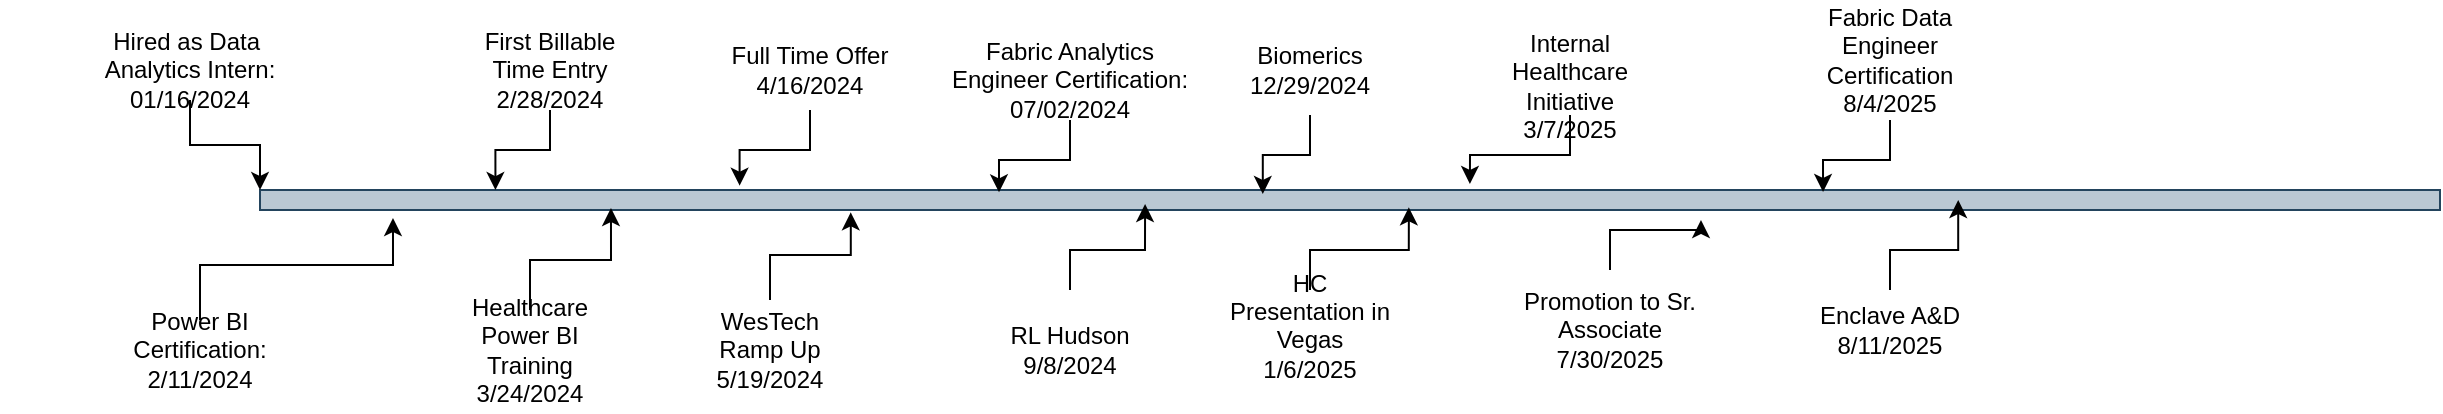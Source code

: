 <mxfile version="28.2.3">
  <diagram name="Page-1" id="3reUuzehzdAXoM1RU8qo">
    <mxGraphModel dx="1188" dy="648" grid="1" gridSize="10" guides="1" tooltips="1" connect="1" arrows="1" fold="1" page="1" pageScale="1" pageWidth="850" pageHeight="1100" math="0" shadow="0">
      <root>
        <mxCell id="0" />
        <mxCell id="1" parent="0" />
        <mxCell id="FTFzx5VWR32bMLp9Wfhk-1" value="" style="rounded=0;whiteSpace=wrap;html=1;fillColor=#bac8d3;strokeColor=#23445d;" vertex="1" parent="1">
          <mxGeometry x="170" y="155" width="1090" height="10" as="geometry" />
        </mxCell>
        <mxCell id="FTFzx5VWR32bMLp9Wfhk-19" style="edgeStyle=orthogonalEdgeStyle;rounded=0;orthogonalLoop=1;jettySize=auto;html=1;entryX=0;entryY=0;entryDx=0;entryDy=0;" edge="1" parent="1" source="FTFzx5VWR32bMLp9Wfhk-2" target="FTFzx5VWR32bMLp9Wfhk-1">
          <mxGeometry relative="1" as="geometry" />
        </mxCell>
        <mxCell id="FTFzx5VWR32bMLp9Wfhk-2" value="Hired as Data&amp;nbsp;&lt;div&gt;Analytics Intern:&lt;div&gt;01/16/2024&lt;/div&gt;&lt;/div&gt;" style="text;html=1;align=center;verticalAlign=middle;whiteSpace=wrap;rounded=0;" vertex="1" parent="1">
          <mxGeometry x="40" y="80" width="190" height="30" as="geometry" />
        </mxCell>
        <mxCell id="FTFzx5VWR32bMLp9Wfhk-4" value="First Billable Time Entry&lt;div&gt;2/28/2024&lt;/div&gt;" style="text;html=1;align=center;verticalAlign=middle;whiteSpace=wrap;rounded=0;" vertex="1" parent="1">
          <mxGeometry x="270" y="75" width="90" height="40" as="geometry" />
        </mxCell>
        <mxCell id="FTFzx5VWR32bMLp9Wfhk-6" value="Power BI Certification:&lt;div&gt;2/11/2024&lt;/div&gt;" style="text;html=1;align=center;verticalAlign=middle;whiteSpace=wrap;rounded=0;" vertex="1" parent="1">
          <mxGeometry x="110" y="220" width="60" height="30" as="geometry" />
        </mxCell>
        <mxCell id="FTFzx5VWR32bMLp9Wfhk-7" value="Healthcare Power BI Training&lt;div&gt;3/24/2024&lt;/div&gt;" style="text;html=1;align=center;verticalAlign=middle;whiteSpace=wrap;rounded=0;" vertex="1" parent="1">
          <mxGeometry x="260" y="215" width="90" height="40" as="geometry" />
        </mxCell>
        <mxCell id="FTFzx5VWR32bMLp9Wfhk-8" value="WesTech Ramp Up&lt;div&gt;5/19/2024&lt;/div&gt;" style="text;html=1;align=center;verticalAlign=middle;whiteSpace=wrap;rounded=0;" vertex="1" parent="1">
          <mxGeometry x="390" y="210" width="70" height="50" as="geometry" />
        </mxCell>
        <mxCell id="FTFzx5VWR32bMLp9Wfhk-9" value="Fabric Analytics Engineer Certification:&lt;div&gt;07/02/2024&lt;/div&gt;" style="text;html=1;align=center;verticalAlign=middle;whiteSpace=wrap;rounded=0;" vertex="1" parent="1">
          <mxGeometry x="510" y="80" width="130" height="40" as="geometry" />
        </mxCell>
        <mxCell id="FTFzx5VWR32bMLp9Wfhk-10" value="RL Hudson&lt;div&gt;9/8/2024&lt;/div&gt;" style="text;html=1;align=center;verticalAlign=middle;whiteSpace=wrap;rounded=0;" vertex="1" parent="1">
          <mxGeometry x="530" y="205" width="90" height="60" as="geometry" />
        </mxCell>
        <mxCell id="FTFzx5VWR32bMLp9Wfhk-11" value="Biomerics&lt;div&gt;12/29/2024&lt;/div&gt;" style="text;html=1;align=center;verticalAlign=middle;whiteSpace=wrap;rounded=0;" vertex="1" parent="1">
          <mxGeometry x="650" y="72.5" width="90" height="45" as="geometry" />
        </mxCell>
        <mxCell id="FTFzx5VWR32bMLp9Wfhk-12" value="HC Presentation in Vegas&lt;div&gt;1/6/2025&lt;br&gt;&lt;div&gt;&lt;br&gt;&lt;/div&gt;&lt;/div&gt;" style="text;html=1;align=center;verticalAlign=middle;whiteSpace=wrap;rounded=0;" vertex="1" parent="1">
          <mxGeometry x="650" y="205" width="90" height="50" as="geometry" />
        </mxCell>
        <mxCell id="FTFzx5VWR32bMLp9Wfhk-13" value="&lt;div&gt;&lt;div&gt;Internal Healthcare Initiative&lt;/div&gt;&lt;/div&gt;&lt;div&gt;3/7/2025&lt;/div&gt;" style="text;html=1;align=center;verticalAlign=middle;whiteSpace=wrap;rounded=0;" vertex="1" parent="1">
          <mxGeometry x="780" y="87.5" width="90" height="30" as="geometry" />
        </mxCell>
        <mxCell id="FTFzx5VWR32bMLp9Wfhk-15" value="Full Time Offer&lt;div&gt;4/16/2024&lt;/div&gt;" style="text;html=1;align=center;verticalAlign=middle;whiteSpace=wrap;rounded=0;" vertex="1" parent="1">
          <mxGeometry x="400" y="75" width="90" height="40" as="geometry" />
        </mxCell>
        <mxCell id="FTFzx5VWR32bMLp9Wfhk-16" value="&lt;div&gt;&lt;div&gt;Promotion to Sr. Associate&lt;/div&gt;&lt;/div&gt;&lt;div&gt;7/30/2025&lt;/div&gt;" style="text;html=1;align=center;verticalAlign=middle;whiteSpace=wrap;rounded=0;" vertex="1" parent="1">
          <mxGeometry x="800" y="195" width="90" height="60" as="geometry" />
        </mxCell>
        <mxCell id="FTFzx5VWR32bMLp9Wfhk-17" value="Fabric Data Engineer Certification&lt;div&gt;8/4/2025&lt;/div&gt;" style="text;html=1;align=center;verticalAlign=middle;whiteSpace=wrap;rounded=0;" vertex="1" parent="1">
          <mxGeometry x="940" y="60" width="90" height="60" as="geometry" />
        </mxCell>
        <mxCell id="FTFzx5VWR32bMLp9Wfhk-18" value="Enclave A&amp;amp;D&lt;div&gt;8/11/2025&lt;/div&gt;" style="text;html=1;align=center;verticalAlign=middle;whiteSpace=wrap;rounded=0;" vertex="1" parent="1">
          <mxGeometry x="940" y="205" width="90" height="40" as="geometry" />
        </mxCell>
        <mxCell id="FTFzx5VWR32bMLp9Wfhk-20" style="edgeStyle=orthogonalEdgeStyle;rounded=0;orthogonalLoop=1;jettySize=auto;html=1;entryX=0.061;entryY=1.4;entryDx=0;entryDy=0;entryPerimeter=0;" edge="1" parent="1" source="FTFzx5VWR32bMLp9Wfhk-6" target="FTFzx5VWR32bMLp9Wfhk-1">
          <mxGeometry relative="1" as="geometry" />
        </mxCell>
        <mxCell id="FTFzx5VWR32bMLp9Wfhk-21" style="edgeStyle=orthogonalEdgeStyle;rounded=0;orthogonalLoop=1;jettySize=auto;html=1;entryX=0.108;entryY=0.003;entryDx=0;entryDy=0;entryPerimeter=0;" edge="1" parent="1" source="FTFzx5VWR32bMLp9Wfhk-4" target="FTFzx5VWR32bMLp9Wfhk-1">
          <mxGeometry relative="1" as="geometry" />
        </mxCell>
        <mxCell id="FTFzx5VWR32bMLp9Wfhk-23" style="edgeStyle=orthogonalEdgeStyle;rounded=0;orthogonalLoop=1;jettySize=auto;html=1;entryX=0.161;entryY=0.9;entryDx=0;entryDy=0;entryPerimeter=0;" edge="1" parent="1" source="FTFzx5VWR32bMLp9Wfhk-7" target="FTFzx5VWR32bMLp9Wfhk-1">
          <mxGeometry relative="1" as="geometry" />
        </mxCell>
        <mxCell id="FTFzx5VWR32bMLp9Wfhk-24" style="edgeStyle=orthogonalEdgeStyle;rounded=0;orthogonalLoop=1;jettySize=auto;html=1;entryX=0.22;entryY=-0.217;entryDx=0;entryDy=0;entryPerimeter=0;" edge="1" parent="1" source="FTFzx5VWR32bMLp9Wfhk-15" target="FTFzx5VWR32bMLp9Wfhk-1">
          <mxGeometry relative="1" as="geometry" />
        </mxCell>
        <mxCell id="FTFzx5VWR32bMLp9Wfhk-25" style="edgeStyle=orthogonalEdgeStyle;rounded=0;orthogonalLoop=1;jettySize=auto;html=1;entryX=0.271;entryY=1.117;entryDx=0;entryDy=0;entryPerimeter=0;" edge="1" parent="1" source="FTFzx5VWR32bMLp9Wfhk-8" target="FTFzx5VWR32bMLp9Wfhk-1">
          <mxGeometry relative="1" as="geometry" />
        </mxCell>
        <mxCell id="FTFzx5VWR32bMLp9Wfhk-26" style="edgeStyle=orthogonalEdgeStyle;rounded=0;orthogonalLoop=1;jettySize=auto;html=1;entryX=0.339;entryY=0.117;entryDx=0;entryDy=0;entryPerimeter=0;" edge="1" parent="1" source="FTFzx5VWR32bMLp9Wfhk-9" target="FTFzx5VWR32bMLp9Wfhk-1">
          <mxGeometry relative="1" as="geometry" />
        </mxCell>
        <mxCell id="FTFzx5VWR32bMLp9Wfhk-28" style="edgeStyle=orthogonalEdgeStyle;rounded=0;orthogonalLoop=1;jettySize=auto;html=1;entryX=0.406;entryY=0.7;entryDx=0;entryDy=0;entryPerimeter=0;" edge="1" parent="1" source="FTFzx5VWR32bMLp9Wfhk-10" target="FTFzx5VWR32bMLp9Wfhk-1">
          <mxGeometry relative="1" as="geometry" />
        </mxCell>
        <mxCell id="FTFzx5VWR32bMLp9Wfhk-30" style="edgeStyle=orthogonalEdgeStyle;rounded=0;orthogonalLoop=1;jettySize=auto;html=1;entryX=0.46;entryY=0.2;entryDx=0;entryDy=0;entryPerimeter=0;" edge="1" parent="1" source="FTFzx5VWR32bMLp9Wfhk-11" target="FTFzx5VWR32bMLp9Wfhk-1">
          <mxGeometry relative="1" as="geometry" />
        </mxCell>
        <mxCell id="FTFzx5VWR32bMLp9Wfhk-32" style="edgeStyle=orthogonalEdgeStyle;rounded=0;orthogonalLoop=1;jettySize=auto;html=1;entryX=0.527;entryY=0.867;entryDx=0;entryDy=0;entryPerimeter=0;" edge="1" parent="1" source="FTFzx5VWR32bMLp9Wfhk-12" target="FTFzx5VWR32bMLp9Wfhk-1">
          <mxGeometry relative="1" as="geometry" />
        </mxCell>
        <mxCell id="FTFzx5VWR32bMLp9Wfhk-33" style="edgeStyle=orthogonalEdgeStyle;rounded=0;orthogonalLoop=1;jettySize=auto;html=1;entryX=0.555;entryY=-0.3;entryDx=0;entryDy=0;entryPerimeter=0;" edge="1" parent="1" source="FTFzx5VWR32bMLp9Wfhk-13" target="FTFzx5VWR32bMLp9Wfhk-1">
          <mxGeometry relative="1" as="geometry" />
        </mxCell>
        <mxCell id="FTFzx5VWR32bMLp9Wfhk-34" style="edgeStyle=orthogonalEdgeStyle;rounded=0;orthogonalLoop=1;jettySize=auto;html=1;entryX=0.661;entryY=1.5;entryDx=0;entryDy=0;entryPerimeter=0;" edge="1" parent="1" source="FTFzx5VWR32bMLp9Wfhk-16" target="FTFzx5VWR32bMLp9Wfhk-1">
          <mxGeometry relative="1" as="geometry" />
        </mxCell>
        <mxCell id="FTFzx5VWR32bMLp9Wfhk-35" style="edgeStyle=orthogonalEdgeStyle;rounded=0;orthogonalLoop=1;jettySize=auto;html=1;entryX=0.717;entryY=0.1;entryDx=0;entryDy=0;entryPerimeter=0;" edge="1" parent="1" source="FTFzx5VWR32bMLp9Wfhk-17" target="FTFzx5VWR32bMLp9Wfhk-1">
          <mxGeometry relative="1" as="geometry" />
        </mxCell>
        <mxCell id="FTFzx5VWR32bMLp9Wfhk-36" style="edgeStyle=orthogonalEdgeStyle;rounded=0;orthogonalLoop=1;jettySize=auto;html=1;entryX=0.779;entryY=0.5;entryDx=0;entryDy=0;entryPerimeter=0;" edge="1" parent="1" source="FTFzx5VWR32bMLp9Wfhk-18" target="FTFzx5VWR32bMLp9Wfhk-1">
          <mxGeometry relative="1" as="geometry" />
        </mxCell>
      </root>
    </mxGraphModel>
  </diagram>
</mxfile>

